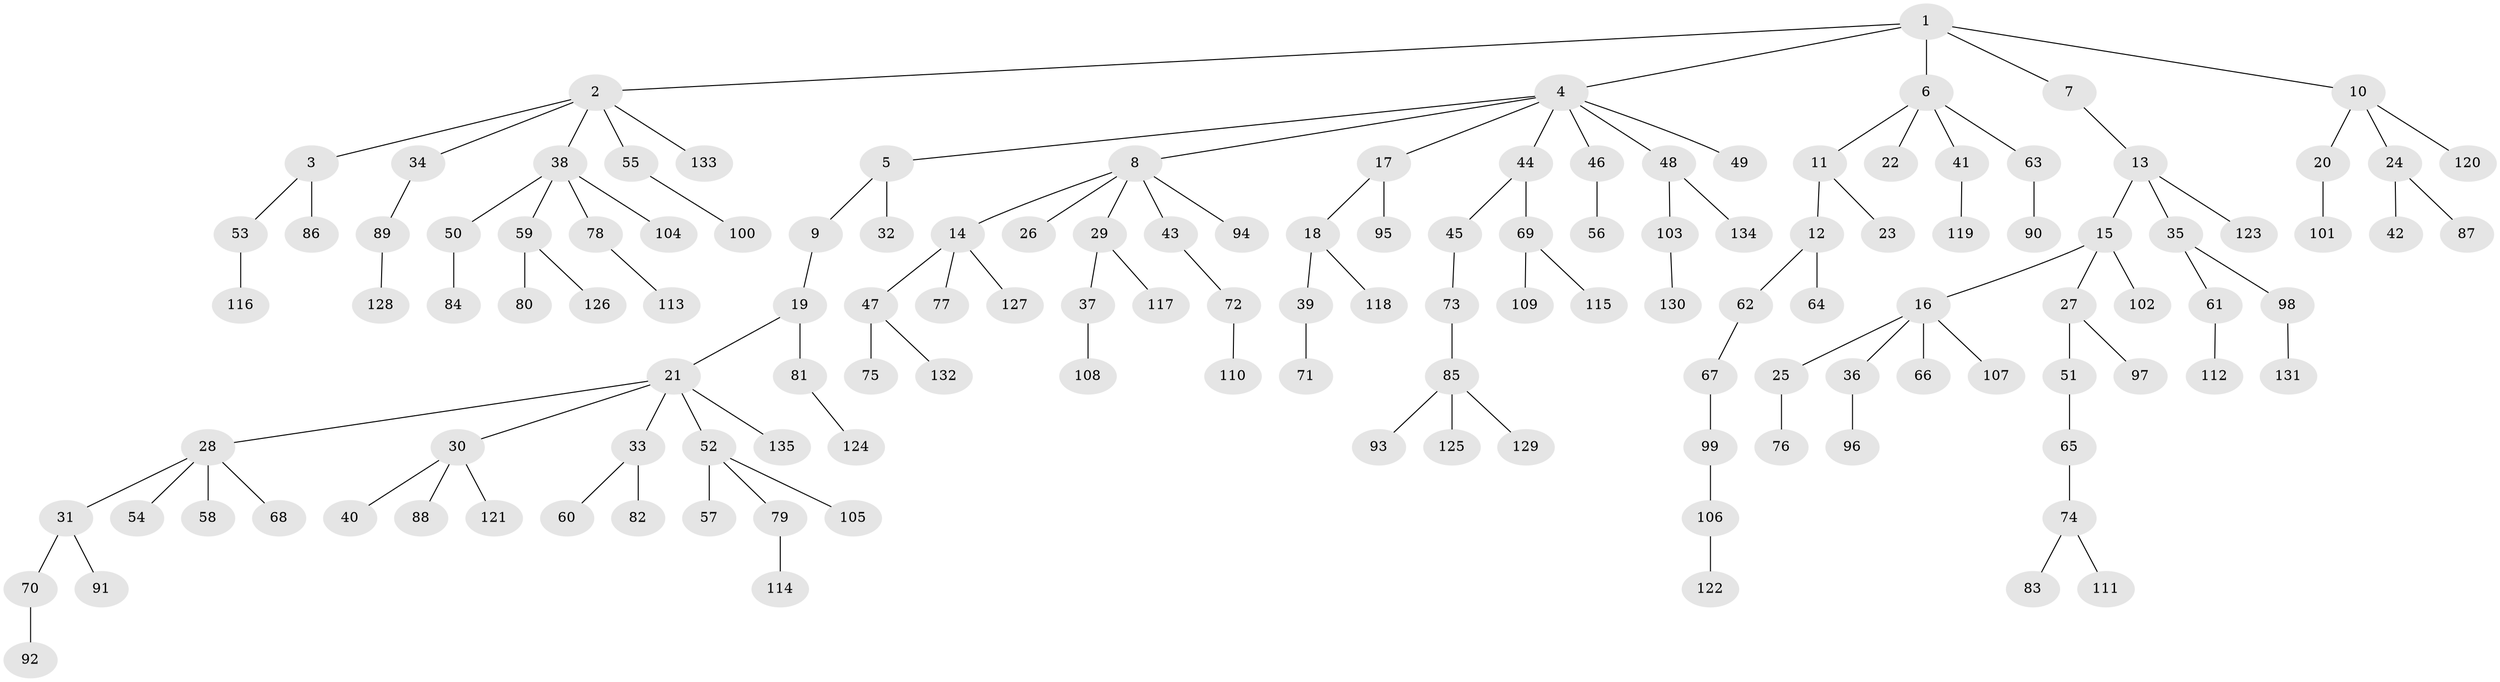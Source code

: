 // coarse degree distribution, {5: 0.05319148936170213, 6: 0.010638297872340425, 2: 0.1595744680851064, 8: 0.010638297872340425, 3: 0.09574468085106383, 4: 0.05319148936170213, 7: 0.02127659574468085, 1: 0.5957446808510638}
// Generated by graph-tools (version 1.1) at 2025/24/03/03/25 07:24:08]
// undirected, 135 vertices, 134 edges
graph export_dot {
graph [start="1"]
  node [color=gray90,style=filled];
  1;
  2;
  3;
  4;
  5;
  6;
  7;
  8;
  9;
  10;
  11;
  12;
  13;
  14;
  15;
  16;
  17;
  18;
  19;
  20;
  21;
  22;
  23;
  24;
  25;
  26;
  27;
  28;
  29;
  30;
  31;
  32;
  33;
  34;
  35;
  36;
  37;
  38;
  39;
  40;
  41;
  42;
  43;
  44;
  45;
  46;
  47;
  48;
  49;
  50;
  51;
  52;
  53;
  54;
  55;
  56;
  57;
  58;
  59;
  60;
  61;
  62;
  63;
  64;
  65;
  66;
  67;
  68;
  69;
  70;
  71;
  72;
  73;
  74;
  75;
  76;
  77;
  78;
  79;
  80;
  81;
  82;
  83;
  84;
  85;
  86;
  87;
  88;
  89;
  90;
  91;
  92;
  93;
  94;
  95;
  96;
  97;
  98;
  99;
  100;
  101;
  102;
  103;
  104;
  105;
  106;
  107;
  108;
  109;
  110;
  111;
  112;
  113;
  114;
  115;
  116;
  117;
  118;
  119;
  120;
  121;
  122;
  123;
  124;
  125;
  126;
  127;
  128;
  129;
  130;
  131;
  132;
  133;
  134;
  135;
  1 -- 2;
  1 -- 4;
  1 -- 6;
  1 -- 7;
  1 -- 10;
  2 -- 3;
  2 -- 34;
  2 -- 38;
  2 -- 55;
  2 -- 133;
  3 -- 53;
  3 -- 86;
  4 -- 5;
  4 -- 8;
  4 -- 17;
  4 -- 44;
  4 -- 46;
  4 -- 48;
  4 -- 49;
  5 -- 9;
  5 -- 32;
  6 -- 11;
  6 -- 22;
  6 -- 41;
  6 -- 63;
  7 -- 13;
  8 -- 14;
  8 -- 26;
  8 -- 29;
  8 -- 43;
  8 -- 94;
  9 -- 19;
  10 -- 20;
  10 -- 24;
  10 -- 120;
  11 -- 12;
  11 -- 23;
  12 -- 62;
  12 -- 64;
  13 -- 15;
  13 -- 35;
  13 -- 123;
  14 -- 47;
  14 -- 77;
  14 -- 127;
  15 -- 16;
  15 -- 27;
  15 -- 102;
  16 -- 25;
  16 -- 36;
  16 -- 66;
  16 -- 107;
  17 -- 18;
  17 -- 95;
  18 -- 39;
  18 -- 118;
  19 -- 21;
  19 -- 81;
  20 -- 101;
  21 -- 28;
  21 -- 30;
  21 -- 33;
  21 -- 52;
  21 -- 135;
  24 -- 42;
  24 -- 87;
  25 -- 76;
  27 -- 51;
  27 -- 97;
  28 -- 31;
  28 -- 54;
  28 -- 58;
  28 -- 68;
  29 -- 37;
  29 -- 117;
  30 -- 40;
  30 -- 88;
  30 -- 121;
  31 -- 70;
  31 -- 91;
  33 -- 60;
  33 -- 82;
  34 -- 89;
  35 -- 61;
  35 -- 98;
  36 -- 96;
  37 -- 108;
  38 -- 50;
  38 -- 59;
  38 -- 78;
  38 -- 104;
  39 -- 71;
  41 -- 119;
  43 -- 72;
  44 -- 45;
  44 -- 69;
  45 -- 73;
  46 -- 56;
  47 -- 75;
  47 -- 132;
  48 -- 103;
  48 -- 134;
  50 -- 84;
  51 -- 65;
  52 -- 57;
  52 -- 79;
  52 -- 105;
  53 -- 116;
  55 -- 100;
  59 -- 80;
  59 -- 126;
  61 -- 112;
  62 -- 67;
  63 -- 90;
  65 -- 74;
  67 -- 99;
  69 -- 109;
  69 -- 115;
  70 -- 92;
  72 -- 110;
  73 -- 85;
  74 -- 83;
  74 -- 111;
  78 -- 113;
  79 -- 114;
  81 -- 124;
  85 -- 93;
  85 -- 125;
  85 -- 129;
  89 -- 128;
  98 -- 131;
  99 -- 106;
  103 -- 130;
  106 -- 122;
}
